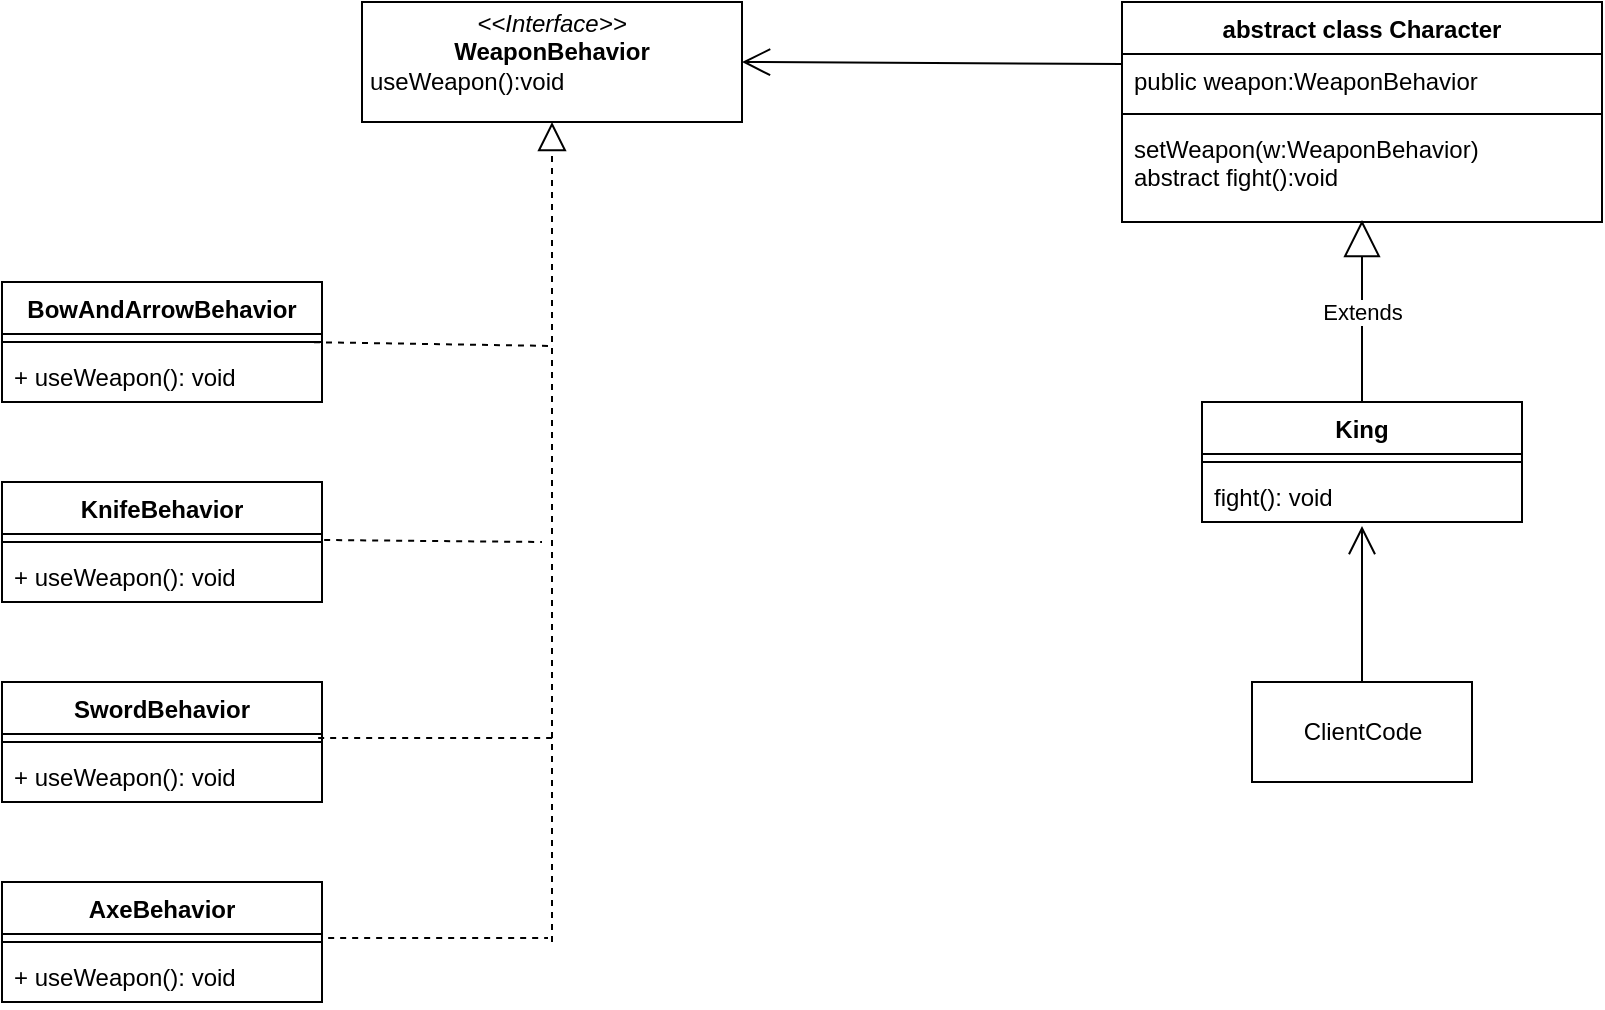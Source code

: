 <mxfile version="20.8.16" type="device"><diagram name="Страница 1" id="lcD_X0TJ9FRNJ3AmuTe8"><mxGraphModel dx="1118" dy="531" grid="1" gridSize="10" guides="1" tooltips="1" connect="1" arrows="1" fold="1" page="1" pageScale="1" pageWidth="827" pageHeight="1169" math="0" shadow="0"><root><mxCell id="0"/><mxCell id="1" parent="0"/><mxCell id="2iG9-VoHk0K4C5JXsBLh-1" value="&lt;p style=&quot;margin:0px;margin-top:4px;text-align:center;&quot;&gt;&lt;i&gt;&amp;lt;&amp;lt;Interface&amp;gt;&amp;gt;&lt;/i&gt;&lt;br&gt;&lt;/p&gt;&lt;div style=&quot;text-align: center;&quot;&gt;&lt;b&gt;WeaponBehavior&lt;/b&gt;&lt;/div&gt;&lt;p style=&quot;margin:0px;margin-left:4px;&quot;&gt;useWeapon():void&lt;br&gt;&lt;/p&gt;" style="verticalAlign=top;align=left;overflow=fill;fontSize=12;fontFamily=Helvetica;html=1;" vertex="1" parent="1"><mxGeometry x="180" width="190" height="60" as="geometry"/></mxCell><mxCell id="2iG9-VoHk0K4C5JXsBLh-2" value="SwordBehavior" style="swimlane;fontStyle=1;align=center;verticalAlign=top;childLayout=stackLayout;horizontal=1;startSize=26;horizontalStack=0;resizeParent=1;resizeParentMax=0;resizeLast=0;collapsible=1;marginBottom=0;" vertex="1" parent="1"><mxGeometry y="340" width="160" height="60" as="geometry"/></mxCell><mxCell id="2iG9-VoHk0K4C5JXsBLh-4" value="" style="line;strokeWidth=1;fillColor=none;align=left;verticalAlign=middle;spacingTop=-1;spacingLeft=3;spacingRight=3;rotatable=0;labelPosition=right;points=[];portConstraint=eastwest;strokeColor=inherit;" vertex="1" parent="2iG9-VoHk0K4C5JXsBLh-2"><mxGeometry y="26" width="160" height="8" as="geometry"/></mxCell><mxCell id="2iG9-VoHk0K4C5JXsBLh-5" value="+ useWeapon(): void" style="text;strokeColor=none;fillColor=none;align=left;verticalAlign=top;spacingLeft=4;spacingRight=4;overflow=hidden;rotatable=0;points=[[0,0.5],[1,0.5]];portConstraint=eastwest;" vertex="1" parent="2iG9-VoHk0K4C5JXsBLh-2"><mxGeometry y="34" width="160" height="26" as="geometry"/></mxCell><mxCell id="2iG9-VoHk0K4C5JXsBLh-6" value="KnifeBehavior" style="swimlane;fontStyle=1;align=center;verticalAlign=top;childLayout=stackLayout;horizontal=1;startSize=26;horizontalStack=0;resizeParent=1;resizeParentMax=0;resizeLast=0;collapsible=1;marginBottom=0;" vertex="1" parent="1"><mxGeometry y="240" width="160" height="60" as="geometry"/></mxCell><mxCell id="2iG9-VoHk0K4C5JXsBLh-7" value="" style="line;strokeWidth=1;fillColor=none;align=left;verticalAlign=middle;spacingTop=-1;spacingLeft=3;spacingRight=3;rotatable=0;labelPosition=right;points=[];portConstraint=eastwest;strokeColor=inherit;" vertex="1" parent="2iG9-VoHk0K4C5JXsBLh-6"><mxGeometry y="26" width="160" height="8" as="geometry"/></mxCell><mxCell id="2iG9-VoHk0K4C5JXsBLh-8" value="+ useWeapon(): void" style="text;strokeColor=none;fillColor=none;align=left;verticalAlign=top;spacingLeft=4;spacingRight=4;overflow=hidden;rotatable=0;points=[[0,0.5],[1,0.5]];portConstraint=eastwest;" vertex="1" parent="2iG9-VoHk0K4C5JXsBLh-6"><mxGeometry y="34" width="160" height="26" as="geometry"/></mxCell><mxCell id="2iG9-VoHk0K4C5JXsBLh-9" value="BowAndArrowBehavior" style="swimlane;fontStyle=1;align=center;verticalAlign=top;childLayout=stackLayout;horizontal=1;startSize=26;horizontalStack=0;resizeParent=1;resizeParentMax=0;resizeLast=0;collapsible=1;marginBottom=0;" vertex="1" parent="1"><mxGeometry y="140" width="160" height="60" as="geometry"/></mxCell><mxCell id="2iG9-VoHk0K4C5JXsBLh-10" value="" style="line;strokeWidth=1;fillColor=none;align=left;verticalAlign=middle;spacingTop=-1;spacingLeft=3;spacingRight=3;rotatable=0;labelPosition=right;points=[];portConstraint=eastwest;strokeColor=inherit;" vertex="1" parent="2iG9-VoHk0K4C5JXsBLh-9"><mxGeometry y="26" width="160" height="8" as="geometry"/></mxCell><mxCell id="2iG9-VoHk0K4C5JXsBLh-11" value="+ useWeapon(): void" style="text;strokeColor=none;fillColor=none;align=left;verticalAlign=top;spacingLeft=4;spacingRight=4;overflow=hidden;rotatable=0;points=[[0,0.5],[1,0.5]];portConstraint=eastwest;" vertex="1" parent="2iG9-VoHk0K4C5JXsBLh-9"><mxGeometry y="34" width="160" height="26" as="geometry"/></mxCell><mxCell id="2iG9-VoHk0K4C5JXsBLh-13" value="AxeBehavior" style="swimlane;fontStyle=1;align=center;verticalAlign=top;childLayout=stackLayout;horizontal=1;startSize=26;horizontalStack=0;resizeParent=1;resizeParentMax=0;resizeLast=0;collapsible=1;marginBottom=0;" vertex="1" parent="1"><mxGeometry y="440" width="160" height="60" as="geometry"/></mxCell><mxCell id="2iG9-VoHk0K4C5JXsBLh-14" value="" style="line;strokeWidth=1;fillColor=none;align=left;verticalAlign=middle;spacingTop=-1;spacingLeft=3;spacingRight=3;rotatable=0;labelPosition=right;points=[];portConstraint=eastwest;strokeColor=inherit;" vertex="1" parent="2iG9-VoHk0K4C5JXsBLh-13"><mxGeometry y="26" width="160" height="8" as="geometry"/></mxCell><mxCell id="2iG9-VoHk0K4C5JXsBLh-15" value="+ useWeapon(): void" style="text;strokeColor=none;fillColor=none;align=left;verticalAlign=top;spacingLeft=4;spacingRight=4;overflow=hidden;rotatable=0;points=[[0,0.5],[1,0.5]];portConstraint=eastwest;" vertex="1" parent="2iG9-VoHk0K4C5JXsBLh-13"><mxGeometry y="34" width="160" height="26" as="geometry"/></mxCell><mxCell id="2iG9-VoHk0K4C5JXsBLh-16" value="" style="endArrow=none;dashed=1;html=1;rounded=0;" edge="1" parent="1"><mxGeometry width="50" height="50" relative="1" as="geometry"><mxPoint x="150" y="170" as="sourcePoint"/><mxPoint x="276" y="172" as="targetPoint"/></mxGeometry></mxCell><mxCell id="2iG9-VoHk0K4C5JXsBLh-17" value="" style="endArrow=none;dashed=1;html=1;rounded=0;exitX=1.013;exitY=-0.077;exitDx=0;exitDy=0;exitPerimeter=0;" edge="1" parent="1"><mxGeometry width="50" height="50" relative="1" as="geometry"><mxPoint x="161.08" y="268.998" as="sourcePoint"/><mxPoint x="270" y="270" as="targetPoint"/></mxGeometry></mxCell><mxCell id="2iG9-VoHk0K4C5JXsBLh-18" value="" style="endArrow=none;dashed=1;html=1;rounded=0;exitX=1.013;exitY=-0.077;exitDx=0;exitDy=0;exitPerimeter=0;" edge="1" parent="1"><mxGeometry width="50" height="50" relative="1" as="geometry"><mxPoint x="158.08" y="367.998" as="sourcePoint"/><mxPoint x="277" y="368" as="targetPoint"/></mxGeometry></mxCell><mxCell id="2iG9-VoHk0K4C5JXsBLh-19" value="" style="endArrow=none;dashed=1;html=1;rounded=0;exitX=1.013;exitY=-0.077;exitDx=0;exitDy=0;exitPerimeter=0;" edge="1" parent="1"><mxGeometry width="50" height="50" relative="1" as="geometry"><mxPoint x="163.08" y="467.998" as="sourcePoint"/><mxPoint x="273" y="468" as="targetPoint"/></mxGeometry></mxCell><mxCell id="2iG9-VoHk0K4C5JXsBLh-21" value="" style="endArrow=block;dashed=1;endFill=0;endSize=12;html=1;rounded=0;entryX=0.5;entryY=1;entryDx=0;entryDy=0;" edge="1" parent="1" target="2iG9-VoHk0K4C5JXsBLh-1"><mxGeometry width="160" relative="1" as="geometry"><mxPoint x="275" y="470" as="sourcePoint"/><mxPoint x="490" y="280" as="targetPoint"/></mxGeometry></mxCell><mxCell id="2iG9-VoHk0K4C5JXsBLh-22" value="abstract class Character" style="swimlane;fontStyle=1;align=center;verticalAlign=top;childLayout=stackLayout;horizontal=1;startSize=26;horizontalStack=0;resizeParent=1;resizeParentMax=0;resizeLast=0;collapsible=1;marginBottom=0;" vertex="1" parent="1"><mxGeometry x="560" width="240" height="110" as="geometry"/></mxCell><mxCell id="2iG9-VoHk0K4C5JXsBLh-23" value="public weapon:WeaponBehavior" style="text;strokeColor=none;fillColor=none;align=left;verticalAlign=top;spacingLeft=4;spacingRight=4;overflow=hidden;rotatable=0;points=[[0,0.5],[1,0.5]];portConstraint=eastwest;" vertex="1" parent="2iG9-VoHk0K4C5JXsBLh-22"><mxGeometry y="26" width="240" height="26" as="geometry"/></mxCell><mxCell id="2iG9-VoHk0K4C5JXsBLh-24" value="" style="line;strokeWidth=1;fillColor=none;align=left;verticalAlign=middle;spacingTop=-1;spacingLeft=3;spacingRight=3;rotatable=0;labelPosition=right;points=[];portConstraint=eastwest;strokeColor=inherit;" vertex="1" parent="2iG9-VoHk0K4C5JXsBLh-22"><mxGeometry y="52" width="240" height="8" as="geometry"/></mxCell><mxCell id="2iG9-VoHk0K4C5JXsBLh-25" value="setWeapon(w:WeaponBehavior)&#10;abstract fight():void" style="text;strokeColor=none;fillColor=none;align=left;verticalAlign=top;spacingLeft=4;spacingRight=4;overflow=hidden;rotatable=0;points=[[0,0.5],[1,0.5]];portConstraint=eastwest;" vertex="1" parent="2iG9-VoHk0K4C5JXsBLh-22"><mxGeometry y="60" width="240" height="50" as="geometry"/></mxCell><mxCell id="2iG9-VoHk0K4C5JXsBLh-26" value="" style="endArrow=open;endFill=1;endSize=12;html=1;rounded=0;exitX=0;exitY=0.192;exitDx=0;exitDy=0;exitPerimeter=0;entryX=1;entryY=0.5;entryDx=0;entryDy=0;" edge="1" parent="1" source="2iG9-VoHk0K4C5JXsBLh-23" target="2iG9-VoHk0K4C5JXsBLh-1"><mxGeometry width="160" relative="1" as="geometry"><mxPoint x="370" y="190" as="sourcePoint"/><mxPoint x="530" y="190" as="targetPoint"/></mxGeometry></mxCell><mxCell id="2iG9-VoHk0K4C5JXsBLh-27" value="King" style="swimlane;fontStyle=1;align=center;verticalAlign=top;childLayout=stackLayout;horizontal=1;startSize=26;horizontalStack=0;resizeParent=1;resizeParentMax=0;resizeLast=0;collapsible=1;marginBottom=0;" vertex="1" parent="1"><mxGeometry x="600" y="200" width="160" height="60" as="geometry"/></mxCell><mxCell id="2iG9-VoHk0K4C5JXsBLh-29" value="" style="line;strokeWidth=1;fillColor=none;align=left;verticalAlign=middle;spacingTop=-1;spacingLeft=3;spacingRight=3;rotatable=0;labelPosition=right;points=[];portConstraint=eastwest;strokeColor=inherit;" vertex="1" parent="2iG9-VoHk0K4C5JXsBLh-27"><mxGeometry y="26" width="160" height="8" as="geometry"/></mxCell><mxCell id="2iG9-VoHk0K4C5JXsBLh-30" value=" fight(): void" style="text;strokeColor=none;fillColor=none;align=left;verticalAlign=top;spacingLeft=4;spacingRight=4;overflow=hidden;rotatable=0;points=[[0,0.5],[1,0.5]];portConstraint=eastwest;" vertex="1" parent="2iG9-VoHk0K4C5JXsBLh-27"><mxGeometry y="34" width="160" height="26" as="geometry"/></mxCell><mxCell id="2iG9-VoHk0K4C5JXsBLh-31" value="Extends" style="endArrow=block;endSize=16;endFill=0;html=1;rounded=0;exitX=0.5;exitY=0;exitDx=0;exitDy=0;entryX=0.5;entryY=0.98;entryDx=0;entryDy=0;entryPerimeter=0;" edge="1" parent="1" source="2iG9-VoHk0K4C5JXsBLh-27" target="2iG9-VoHk0K4C5JXsBLh-25"><mxGeometry width="160" relative="1" as="geometry"><mxPoint x="370" y="260" as="sourcePoint"/><mxPoint x="530" y="260" as="targetPoint"/></mxGeometry></mxCell><mxCell id="2iG9-VoHk0K4C5JXsBLh-32" value="ClientCode" style="html=1;" vertex="1" parent="1"><mxGeometry x="625" y="340" width="110" height="50" as="geometry"/></mxCell><mxCell id="2iG9-VoHk0K4C5JXsBLh-33" value="" style="endArrow=open;endFill=1;endSize=12;html=1;rounded=0;exitX=0.5;exitY=0;exitDx=0;exitDy=0;entryX=0.5;entryY=1.077;entryDx=0;entryDy=0;entryPerimeter=0;" edge="1" parent="1" source="2iG9-VoHk0K4C5JXsBLh-32" target="2iG9-VoHk0K4C5JXsBLh-30"><mxGeometry width="160" relative="1" as="geometry"><mxPoint x="370" y="260" as="sourcePoint"/><mxPoint x="530" y="260" as="targetPoint"/></mxGeometry></mxCell></root></mxGraphModel></diagram></mxfile>